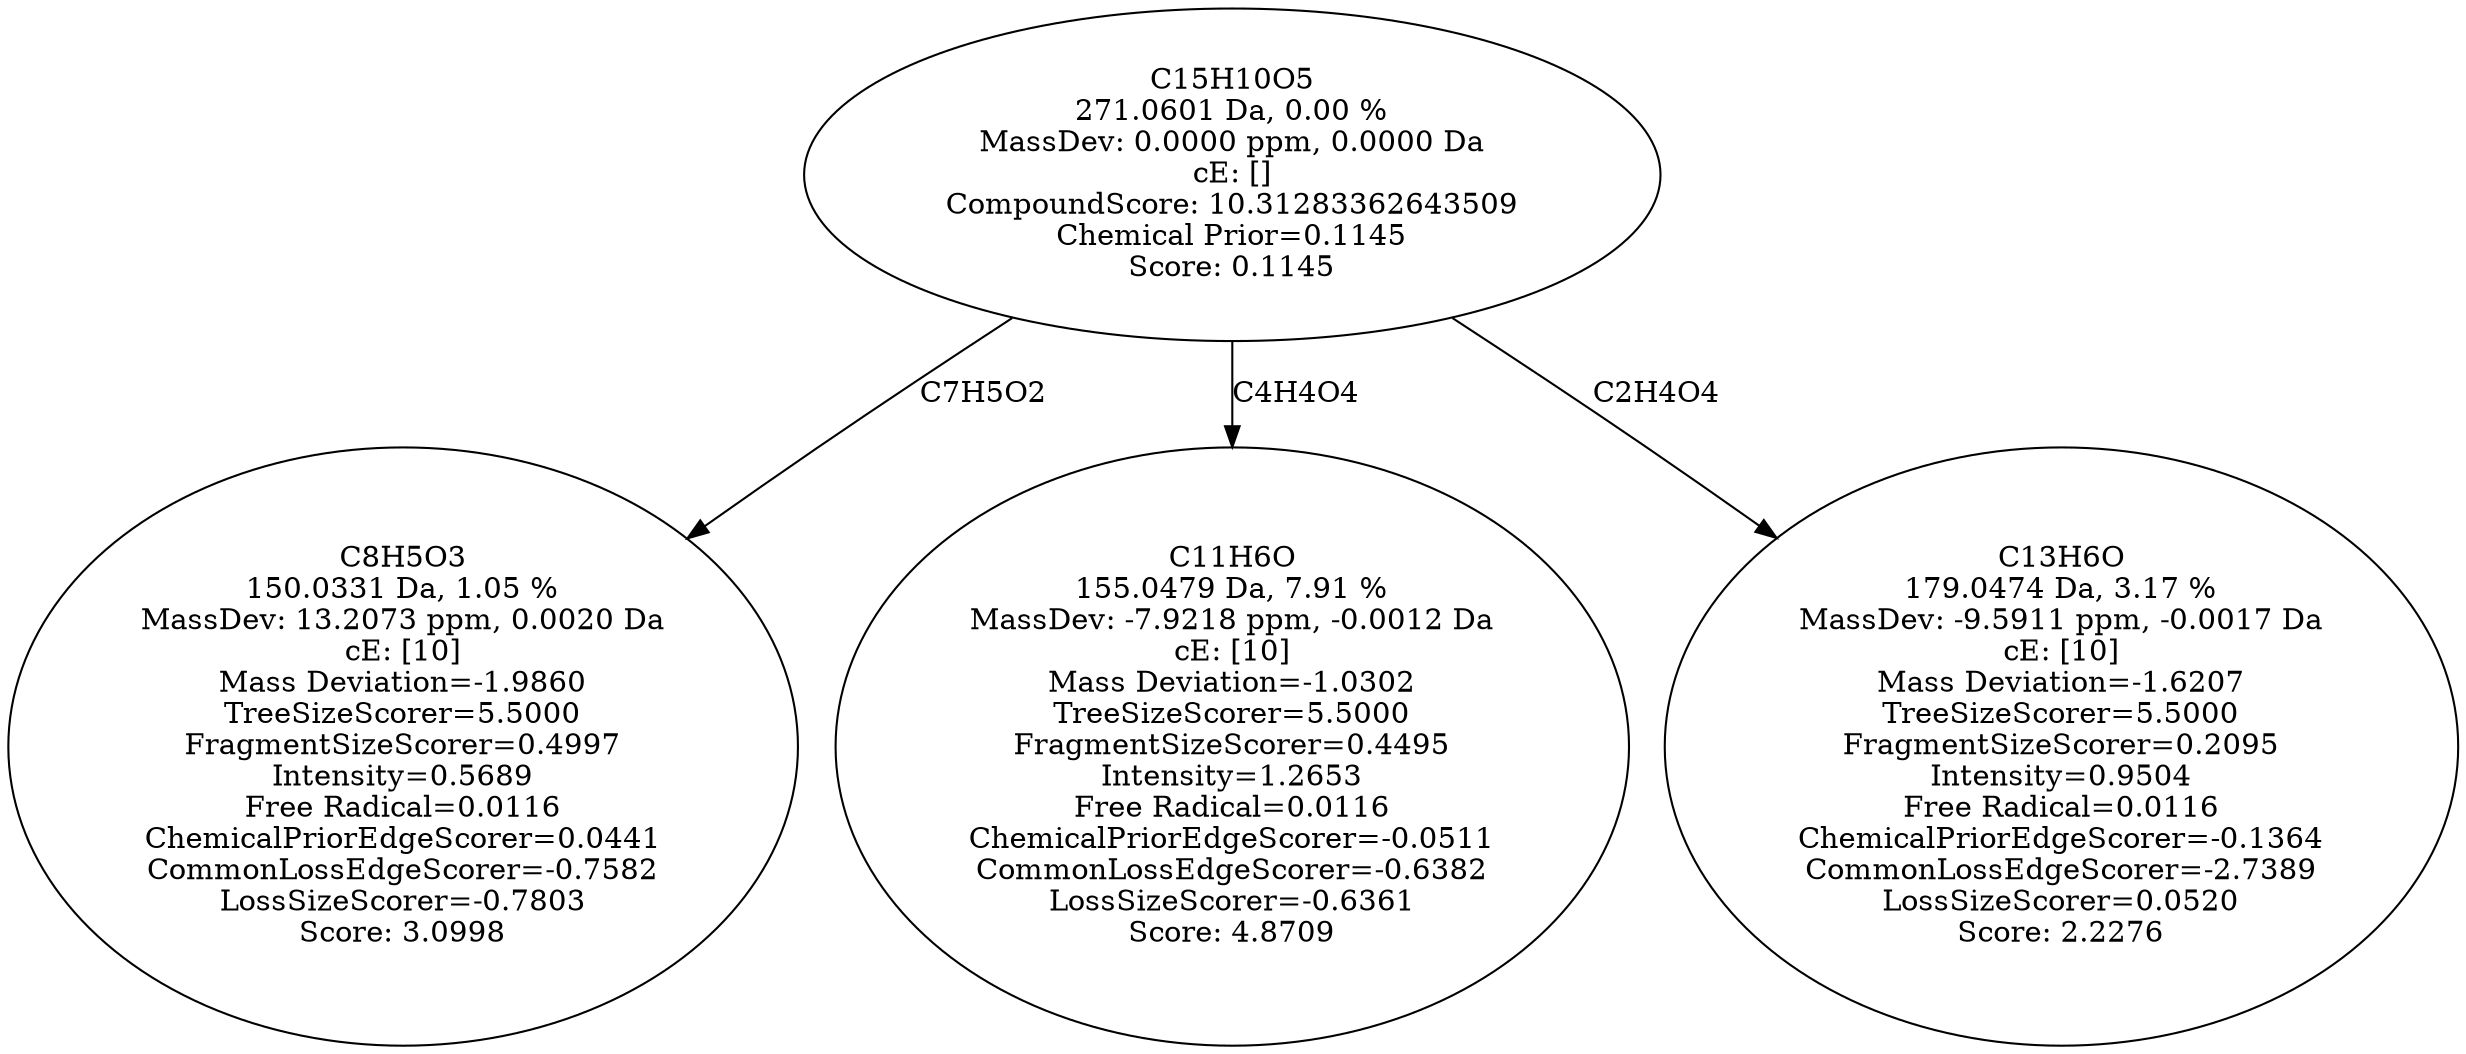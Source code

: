 strict digraph {
v1 [label="C8H5O3\n150.0331 Da, 1.05 %\nMassDev: 13.2073 ppm, 0.0020 Da\ncE: [10]\nMass Deviation=-1.9860\nTreeSizeScorer=5.5000\nFragmentSizeScorer=0.4997\nIntensity=0.5689\nFree Radical=0.0116\nChemicalPriorEdgeScorer=0.0441\nCommonLossEdgeScorer=-0.7582\nLossSizeScorer=-0.7803\nScore: 3.0998"];
v2 [label="C11H6O\n155.0479 Da, 7.91 %\nMassDev: -7.9218 ppm, -0.0012 Da\ncE: [10]\nMass Deviation=-1.0302\nTreeSizeScorer=5.5000\nFragmentSizeScorer=0.4495\nIntensity=1.2653\nFree Radical=0.0116\nChemicalPriorEdgeScorer=-0.0511\nCommonLossEdgeScorer=-0.6382\nLossSizeScorer=-0.6361\nScore: 4.8709"];
v3 [label="C13H6O\n179.0474 Da, 3.17 %\nMassDev: -9.5911 ppm, -0.0017 Da\ncE: [10]\nMass Deviation=-1.6207\nTreeSizeScorer=5.5000\nFragmentSizeScorer=0.2095\nIntensity=0.9504\nFree Radical=0.0116\nChemicalPriorEdgeScorer=-0.1364\nCommonLossEdgeScorer=-2.7389\nLossSizeScorer=0.0520\nScore: 2.2276"];
v4 [label="C15H10O5\n271.0601 Da, 0.00 %\nMassDev: 0.0000 ppm, 0.0000 Da\ncE: []\nCompoundScore: 10.31283362643509\nChemical Prior=0.1145\nScore: 0.1145"];
v4 -> v1 [label="C7H5O2"];
v4 -> v2 [label="C4H4O4"];
v4 -> v3 [label="C2H4O4"];
}